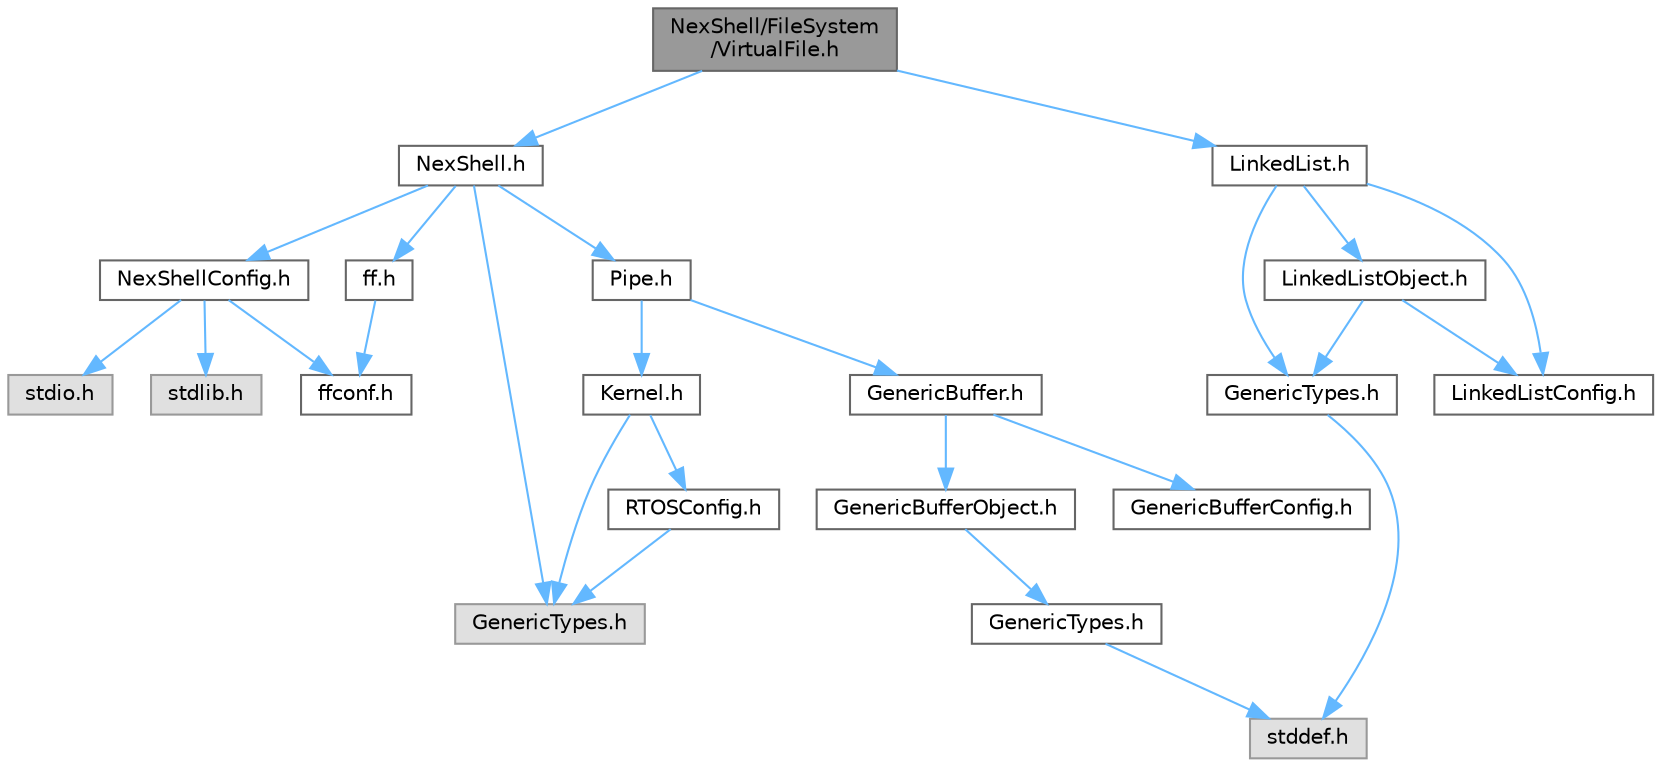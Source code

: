digraph "NexShell/FileSystem/VirtualFile.h"
{
 // LATEX_PDF_SIZE
  bgcolor="transparent";
  edge [fontname=Helvetica,fontsize=10,labelfontname=Helvetica,labelfontsize=10];
  node [fontname=Helvetica,fontsize=10,shape=box,height=0.2,width=0.4];
  Node1 [id="Node000001",label="NexShell/FileSystem\l/VirtualFile.h",height=0.2,width=0.4,color="gray40", fillcolor="grey60", style="filled", fontcolor="black",tooltip=" "];
  Node1 -> Node2 [id="edge1_Node000001_Node000002",color="steelblue1",style="solid",tooltip=" "];
  Node2 [id="Node000002",label="NexShell.h",height=0.2,width=0.4,color="grey40", fillcolor="white", style="filled",URL="$_nex_shell_8h.html",tooltip=" "];
  Node2 -> Node3 [id="edge2_Node000002_Node000003",color="steelblue1",style="solid",tooltip=" "];
  Node3 [id="Node000003",label="NexShellConfig.h",height=0.2,width=0.4,color="grey40", fillcolor="white", style="filled",URL="$_nex_shell_config_8h.html",tooltip=" "];
  Node3 -> Node4 [id="edge3_Node000003_Node000004",color="steelblue1",style="solid",tooltip=" "];
  Node4 [id="Node000004",label="ffconf.h",height=0.2,width=0.4,color="grey40", fillcolor="white", style="filled",URL="$ffconf_8h_source.html",tooltip=" "];
  Node3 -> Node5 [id="edge4_Node000003_Node000005",color="steelblue1",style="solid",tooltip=" "];
  Node5 [id="Node000005",label="stdio.h",height=0.2,width=0.4,color="grey60", fillcolor="#E0E0E0", style="filled",tooltip=" "];
  Node3 -> Node6 [id="edge5_Node000003_Node000006",color="steelblue1",style="solid",tooltip=" "];
  Node6 [id="Node000006",label="stdlib.h",height=0.2,width=0.4,color="grey60", fillcolor="#E0E0E0", style="filled",tooltip=" "];
  Node2 -> Node7 [id="edge6_Node000002_Node000007",color="steelblue1",style="solid",tooltip=" "];
  Node7 [id="Node000007",label="GenericTypes.h",height=0.2,width=0.4,color="grey60", fillcolor="#E0E0E0", style="filled",tooltip=" "];
  Node2 -> Node8 [id="edge7_Node000002_Node000008",color="steelblue1",style="solid",tooltip=" "];
  Node8 [id="Node000008",label="Pipe.h",height=0.2,width=0.4,color="grey40", fillcolor="white", style="filled",URL="$_pipe_8h_source.html",tooltip=" "];
  Node8 -> Node9 [id="edge8_Node000008_Node000009",color="steelblue1",style="solid",tooltip=" "];
  Node9 [id="Node000009",label="Kernel.h",height=0.2,width=0.4,color="grey40", fillcolor="white", style="filled",URL="$_kernel_8h_source.html",tooltip=" "];
  Node9 -> Node7 [id="edge9_Node000009_Node000007",color="steelblue1",style="solid",tooltip=" "];
  Node9 -> Node10 [id="edge10_Node000009_Node000010",color="steelblue1",style="solid",tooltip=" "];
  Node10 [id="Node000010",label="RTOSConfig.h",height=0.2,width=0.4,color="grey40", fillcolor="white", style="filled",URL="$_r_t_o_s_config_8h_source.html",tooltip=" "];
  Node10 -> Node7 [id="edge11_Node000010_Node000007",color="steelblue1",style="solid",tooltip=" "];
  Node8 -> Node11 [id="edge12_Node000008_Node000011",color="steelblue1",style="solid",tooltip=" "];
  Node11 [id="Node000011",label="GenericBuffer.h",height=0.2,width=0.4,color="grey40", fillcolor="white", style="filled",URL="$_generic_buffer_8h_source.html",tooltip=" "];
  Node11 -> Node12 [id="edge13_Node000011_Node000012",color="steelblue1",style="solid",tooltip=" "];
  Node12 [id="Node000012",label="GenericBufferObject.h",height=0.2,width=0.4,color="grey40", fillcolor="white", style="filled",URL="$_generic_buffer_object_8h_source.html",tooltip=" "];
  Node12 -> Node13 [id="edge14_Node000012_Node000013",color="steelblue1",style="solid",tooltip=" "];
  Node13 [id="Node000013",label="GenericTypes.h",height=0.2,width=0.4,color="grey40", fillcolor="white", style="filled",URL="$_generic_buffer_2_generic_types_8h_source.html",tooltip=" "];
  Node13 -> Node14 [id="edge15_Node000013_Node000014",color="steelblue1",style="solid",tooltip=" "];
  Node14 [id="Node000014",label="stddef.h",height=0.2,width=0.4,color="grey60", fillcolor="#E0E0E0", style="filled",tooltip=" "];
  Node11 -> Node15 [id="edge16_Node000011_Node000015",color="steelblue1",style="solid",tooltip=" "];
  Node15 [id="Node000015",label="GenericBufferConfig.h",height=0.2,width=0.4,color="grey40", fillcolor="white", style="filled",URL="$_generic_buffer_config_8h_source.html",tooltip=" "];
  Node2 -> Node16 [id="edge17_Node000002_Node000016",color="steelblue1",style="solid",tooltip=" "];
  Node16 [id="Node000016",label="ff.h",height=0.2,width=0.4,color="grey40", fillcolor="white", style="filled",URL="$ff_8h_source.html",tooltip=" "];
  Node16 -> Node4 [id="edge18_Node000016_Node000004",color="steelblue1",style="solid",tooltip=" "];
  Node1 -> Node17 [id="edge19_Node000001_Node000017",color="steelblue1",style="solid",tooltip=" "];
  Node17 [id="Node000017",label="LinkedList.h",height=0.2,width=0.4,color="grey40", fillcolor="white", style="filled",URL="$_linked_list_8h_source.html",tooltip=" "];
  Node17 -> Node18 [id="edge20_Node000017_Node000018",color="steelblue1",style="solid",tooltip=" "];
  Node18 [id="Node000018",label="GenericTypes.h",height=0.2,width=0.4,color="grey40", fillcolor="white", style="filled",URL="$_linked_list_2_generic_types_8h_source.html",tooltip=" "];
  Node18 -> Node14 [id="edge21_Node000018_Node000014",color="steelblue1",style="solid",tooltip=" "];
  Node17 -> Node19 [id="edge22_Node000017_Node000019",color="steelblue1",style="solid",tooltip=" "];
  Node19 [id="Node000019",label="LinkedListObject.h",height=0.2,width=0.4,color="grey40", fillcolor="white", style="filled",URL="$_linked_list_object_8h_source.html",tooltip=" "];
  Node19 -> Node18 [id="edge23_Node000019_Node000018",color="steelblue1",style="solid",tooltip=" "];
  Node19 -> Node20 [id="edge24_Node000019_Node000020",color="steelblue1",style="solid",tooltip=" "];
  Node20 [id="Node000020",label="LinkedListConfig.h",height=0.2,width=0.4,color="grey40", fillcolor="white", style="filled",URL="$_linked_list_config_8h_source.html",tooltip=" "];
  Node17 -> Node20 [id="edge25_Node000017_Node000020",color="steelblue1",style="solid",tooltip=" "];
}
